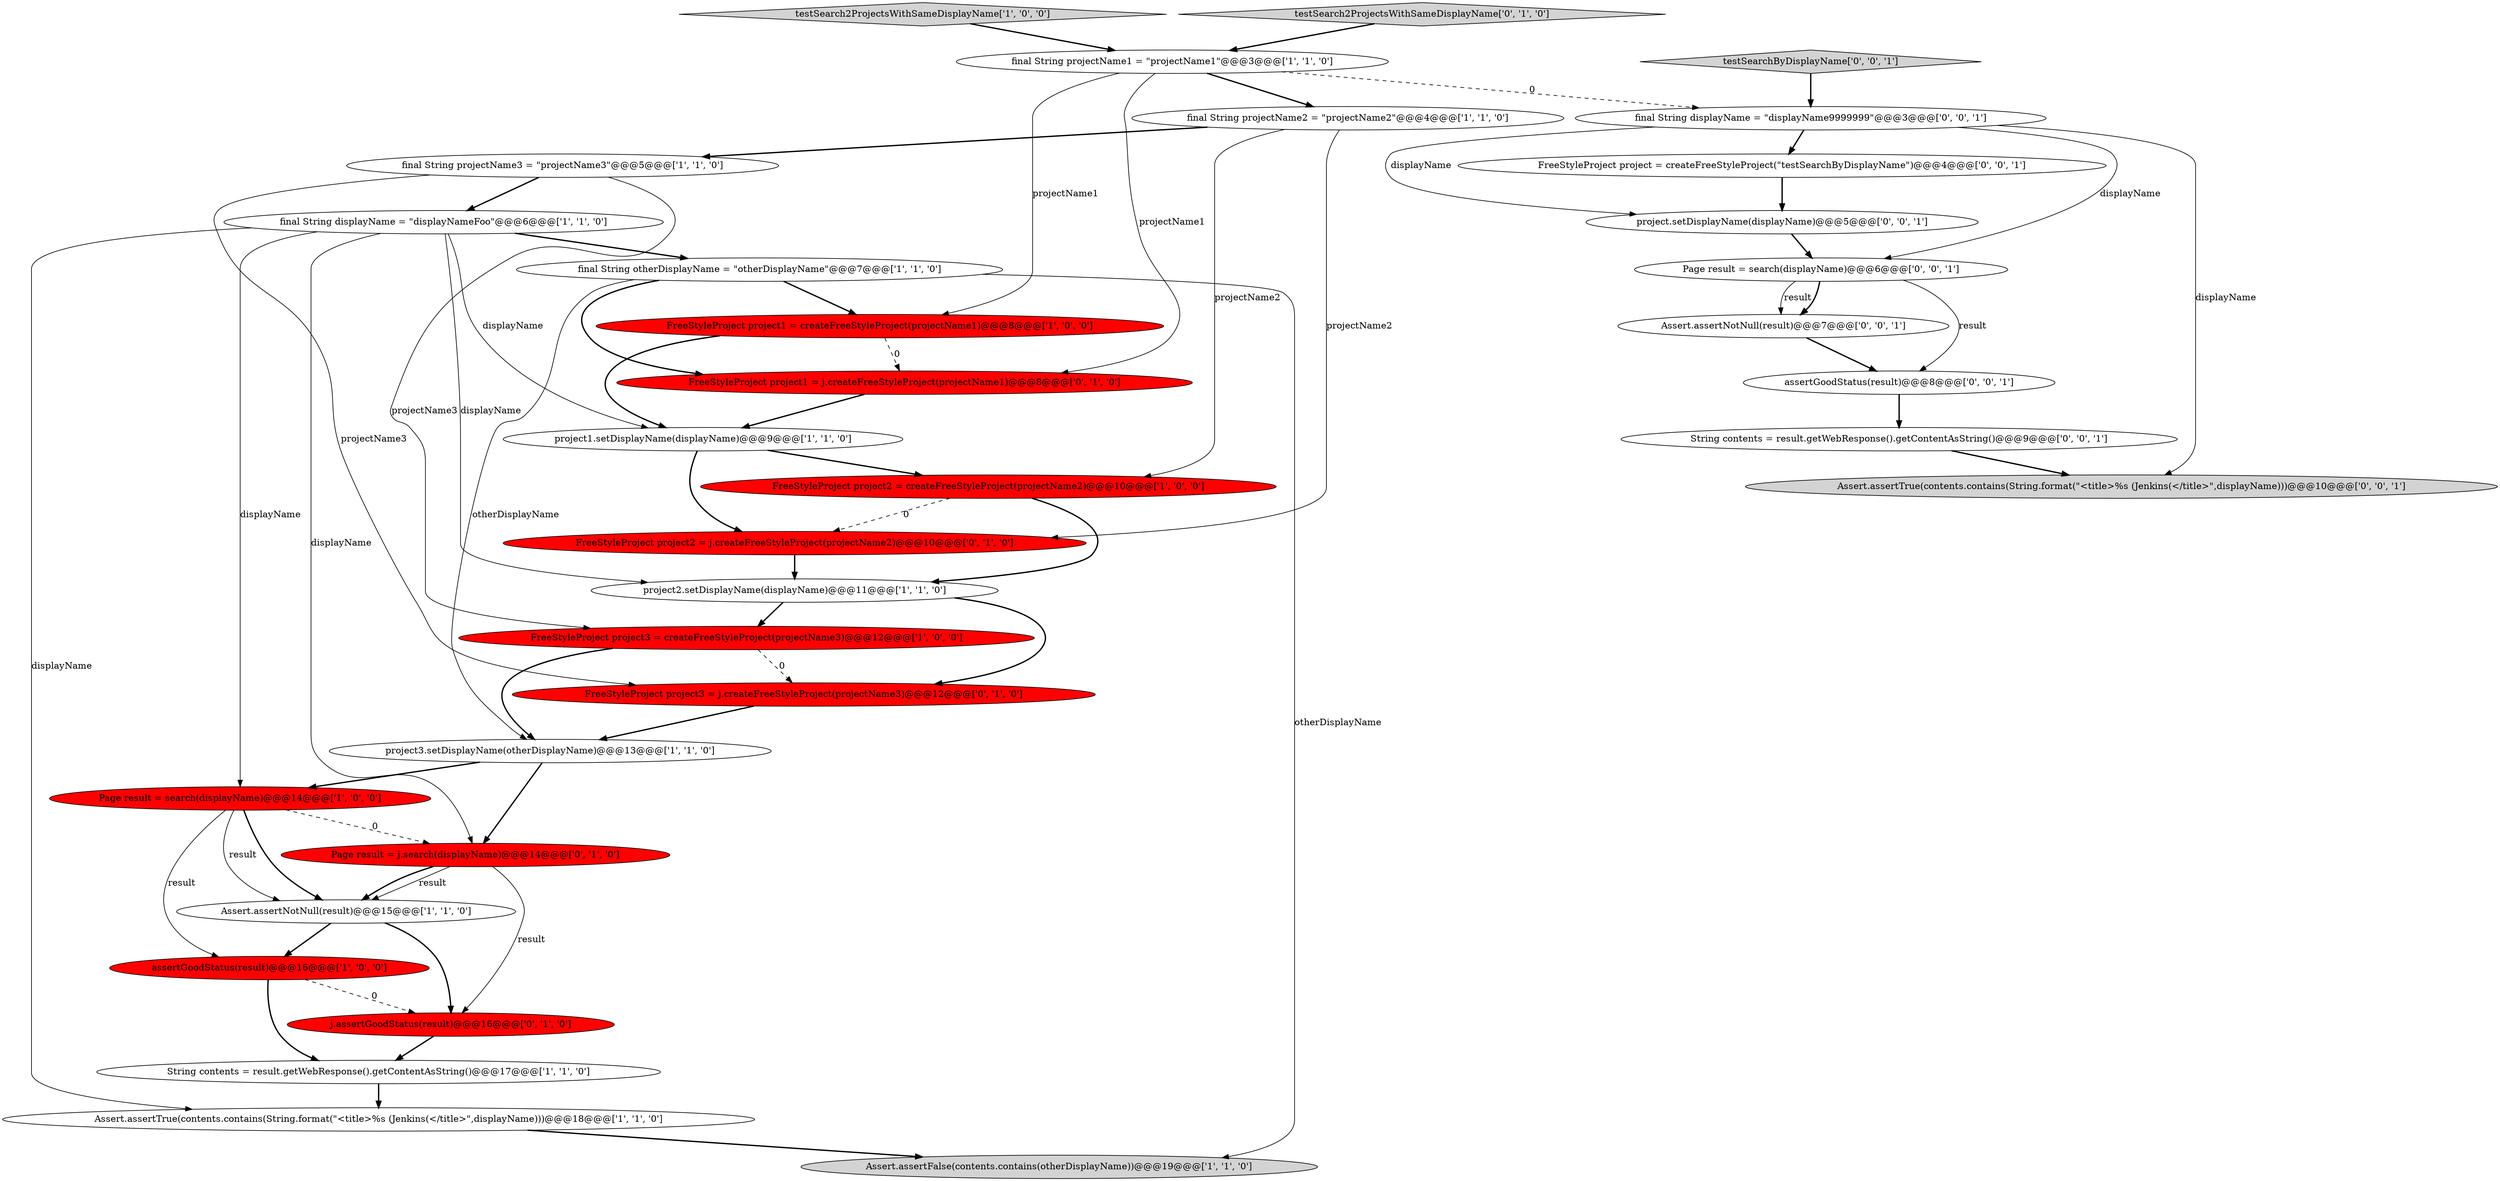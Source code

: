 digraph {
12 [style = filled, label = "testSearch2ProjectsWithSameDisplayName['1', '0', '0']", fillcolor = lightgray, shape = diamond image = "AAA0AAABBB1BBB"];
28 [style = filled, label = "Assert.assertTrue(contents.contains(String.format(\"<title>%s (Jenkins(</title>\",displayName)))@@@10@@@['0', '0', '1']", fillcolor = lightgray, shape = ellipse image = "AAA0AAABBB3BBB"];
11 [style = filled, label = "project3.setDisplayName(otherDisplayName)@@@13@@@['1', '1', '0']", fillcolor = white, shape = ellipse image = "AAA0AAABBB1BBB"];
18 [style = filled, label = "j.assertGoodStatus(result)@@@16@@@['0', '1', '0']", fillcolor = red, shape = ellipse image = "AAA1AAABBB2BBB"];
8 [style = filled, label = "assertGoodStatus(result)@@@16@@@['1', '0', '0']", fillcolor = red, shape = ellipse image = "AAA1AAABBB1BBB"];
1 [style = filled, label = "Assert.assertTrue(contents.contains(String.format(\"<title>%s (Jenkins(</title>\",displayName)))@@@18@@@['1', '1', '0']", fillcolor = white, shape = ellipse image = "AAA0AAABBB1BBB"];
22 [style = filled, label = "FreeStyleProject project3 = j.createFreeStyleProject(projectName3)@@@12@@@['0', '1', '0']", fillcolor = red, shape = ellipse image = "AAA1AAABBB2BBB"];
20 [style = filled, label = "FreeStyleProject project1 = j.createFreeStyleProject(projectName1)@@@8@@@['0', '1', '0']", fillcolor = red, shape = ellipse image = "AAA1AAABBB2BBB"];
31 [style = filled, label = "Assert.assertNotNull(result)@@@7@@@['0', '0', '1']", fillcolor = white, shape = ellipse image = "AAA0AAABBB3BBB"];
10 [style = filled, label = "project1.setDisplayName(displayName)@@@9@@@['1', '1', '0']", fillcolor = white, shape = ellipse image = "AAA0AAABBB1BBB"];
2 [style = filled, label = "Assert.assertFalse(contents.contains(otherDisplayName))@@@19@@@['1', '1', '0']", fillcolor = lightgray, shape = ellipse image = "AAA0AAABBB1BBB"];
19 [style = filled, label = "testSearch2ProjectsWithSameDisplayName['0', '1', '0']", fillcolor = lightgray, shape = diamond image = "AAA0AAABBB2BBB"];
6 [style = filled, label = "FreeStyleProject project1 = createFreeStyleProject(projectName1)@@@8@@@['1', '0', '0']", fillcolor = red, shape = ellipse image = "AAA1AAABBB1BBB"];
16 [style = filled, label = "project2.setDisplayName(displayName)@@@11@@@['1', '1', '0']", fillcolor = white, shape = ellipse image = "AAA0AAABBB1BBB"];
29 [style = filled, label = "Page result = search(displayName)@@@6@@@['0', '0', '1']", fillcolor = white, shape = ellipse image = "AAA0AAABBB3BBB"];
7 [style = filled, label = "Page result = search(displayName)@@@14@@@['1', '0', '0']", fillcolor = red, shape = ellipse image = "AAA1AAABBB1BBB"];
5 [style = filled, label = "final String projectName2 = \"projectName2\"@@@4@@@['1', '1', '0']", fillcolor = white, shape = ellipse image = "AAA0AAABBB1BBB"];
14 [style = filled, label = "final String projectName3 = \"projectName3\"@@@5@@@['1', '1', '0']", fillcolor = white, shape = ellipse image = "AAA0AAABBB1BBB"];
27 [style = filled, label = "final String displayName = \"displayName9999999\"@@@3@@@['0', '0', '1']", fillcolor = white, shape = ellipse image = "AAA0AAABBB3BBB"];
4 [style = filled, label = "final String projectName1 = \"projectName1\"@@@3@@@['1', '1', '0']", fillcolor = white, shape = ellipse image = "AAA0AAABBB1BBB"];
13 [style = filled, label = "final String otherDisplayName = \"otherDisplayName\"@@@7@@@['1', '1', '0']", fillcolor = white, shape = ellipse image = "AAA0AAABBB1BBB"];
0 [style = filled, label = "Assert.assertNotNull(result)@@@15@@@['1', '1', '0']", fillcolor = white, shape = ellipse image = "AAA0AAABBB1BBB"];
30 [style = filled, label = "assertGoodStatus(result)@@@8@@@['0', '0', '1']", fillcolor = white, shape = ellipse image = "AAA0AAABBB3BBB"];
17 [style = filled, label = "String contents = result.getWebResponse().getContentAsString()@@@17@@@['1', '1', '0']", fillcolor = white, shape = ellipse image = "AAA0AAABBB1BBB"];
32 [style = filled, label = "FreeStyleProject project = createFreeStyleProject(\"testSearchByDisplayName\")@@@4@@@['0', '0', '1']", fillcolor = white, shape = ellipse image = "AAA0AAABBB3BBB"];
23 [style = filled, label = "Page result = j.search(displayName)@@@14@@@['0', '1', '0']", fillcolor = red, shape = ellipse image = "AAA1AAABBB2BBB"];
24 [style = filled, label = "testSearchByDisplayName['0', '0', '1']", fillcolor = lightgray, shape = diamond image = "AAA0AAABBB3BBB"];
25 [style = filled, label = "String contents = result.getWebResponse().getContentAsString()@@@9@@@['0', '0', '1']", fillcolor = white, shape = ellipse image = "AAA0AAABBB3BBB"];
9 [style = filled, label = "FreeStyleProject project3 = createFreeStyleProject(projectName3)@@@12@@@['1', '0', '0']", fillcolor = red, shape = ellipse image = "AAA1AAABBB1BBB"];
26 [style = filled, label = "project.setDisplayName(displayName)@@@5@@@['0', '0', '1']", fillcolor = white, shape = ellipse image = "AAA0AAABBB3BBB"];
3 [style = filled, label = "FreeStyleProject project2 = createFreeStyleProject(projectName2)@@@10@@@['1', '0', '0']", fillcolor = red, shape = ellipse image = "AAA1AAABBB1BBB"];
21 [style = filled, label = "FreeStyleProject project2 = j.createFreeStyleProject(projectName2)@@@10@@@['0', '1', '0']", fillcolor = red, shape = ellipse image = "AAA1AAABBB2BBB"];
15 [style = filled, label = "final String displayName = \"displayNameFoo\"@@@6@@@['1', '1', '0']", fillcolor = white, shape = ellipse image = "AAA0AAABBB1BBB"];
15->13 [style = bold, label=""];
27->32 [style = bold, label=""];
25->28 [style = bold, label=""];
29->31 [style = solid, label="result"];
7->23 [style = dashed, label="0"];
9->11 [style = bold, label=""];
17->1 [style = bold, label=""];
15->23 [style = solid, label="displayName"];
3->21 [style = dashed, label="0"];
6->20 [style = dashed, label="0"];
14->22 [style = solid, label="projectName3"];
26->29 [style = bold, label=""];
29->31 [style = bold, label=""];
23->0 [style = solid, label="result"];
18->17 [style = bold, label=""];
4->27 [style = dashed, label="0"];
10->3 [style = bold, label=""];
30->25 [style = bold, label=""];
13->2 [style = solid, label="otherDisplayName"];
7->0 [style = bold, label=""];
7->8 [style = solid, label="result"];
9->22 [style = dashed, label="0"];
10->21 [style = bold, label=""];
5->14 [style = bold, label=""];
3->16 [style = bold, label=""];
16->22 [style = bold, label=""];
5->3 [style = solid, label="projectName2"];
23->0 [style = bold, label=""];
32->26 [style = bold, label=""];
15->7 [style = solid, label="displayName"];
15->10 [style = solid, label="displayName"];
13->11 [style = solid, label="otherDisplayName"];
20->10 [style = bold, label=""];
8->17 [style = bold, label=""];
27->26 [style = solid, label="displayName"];
4->6 [style = solid, label="projectName1"];
12->4 [style = bold, label=""];
7->0 [style = solid, label="result"];
15->16 [style = solid, label="displayName"];
6->10 [style = bold, label=""];
31->30 [style = bold, label=""];
0->8 [style = bold, label=""];
27->29 [style = solid, label="displayName"];
21->16 [style = bold, label=""];
0->18 [style = bold, label=""];
8->18 [style = dashed, label="0"];
14->15 [style = bold, label=""];
1->2 [style = bold, label=""];
4->20 [style = solid, label="projectName1"];
19->4 [style = bold, label=""];
29->30 [style = solid, label="result"];
13->6 [style = bold, label=""];
23->18 [style = solid, label="result"];
5->21 [style = solid, label="projectName2"];
11->23 [style = bold, label=""];
4->5 [style = bold, label=""];
24->27 [style = bold, label=""];
22->11 [style = bold, label=""];
16->9 [style = bold, label=""];
11->7 [style = bold, label=""];
14->9 [style = solid, label="projectName3"];
27->28 [style = solid, label="displayName"];
13->20 [style = bold, label=""];
15->1 [style = solid, label="displayName"];
}
